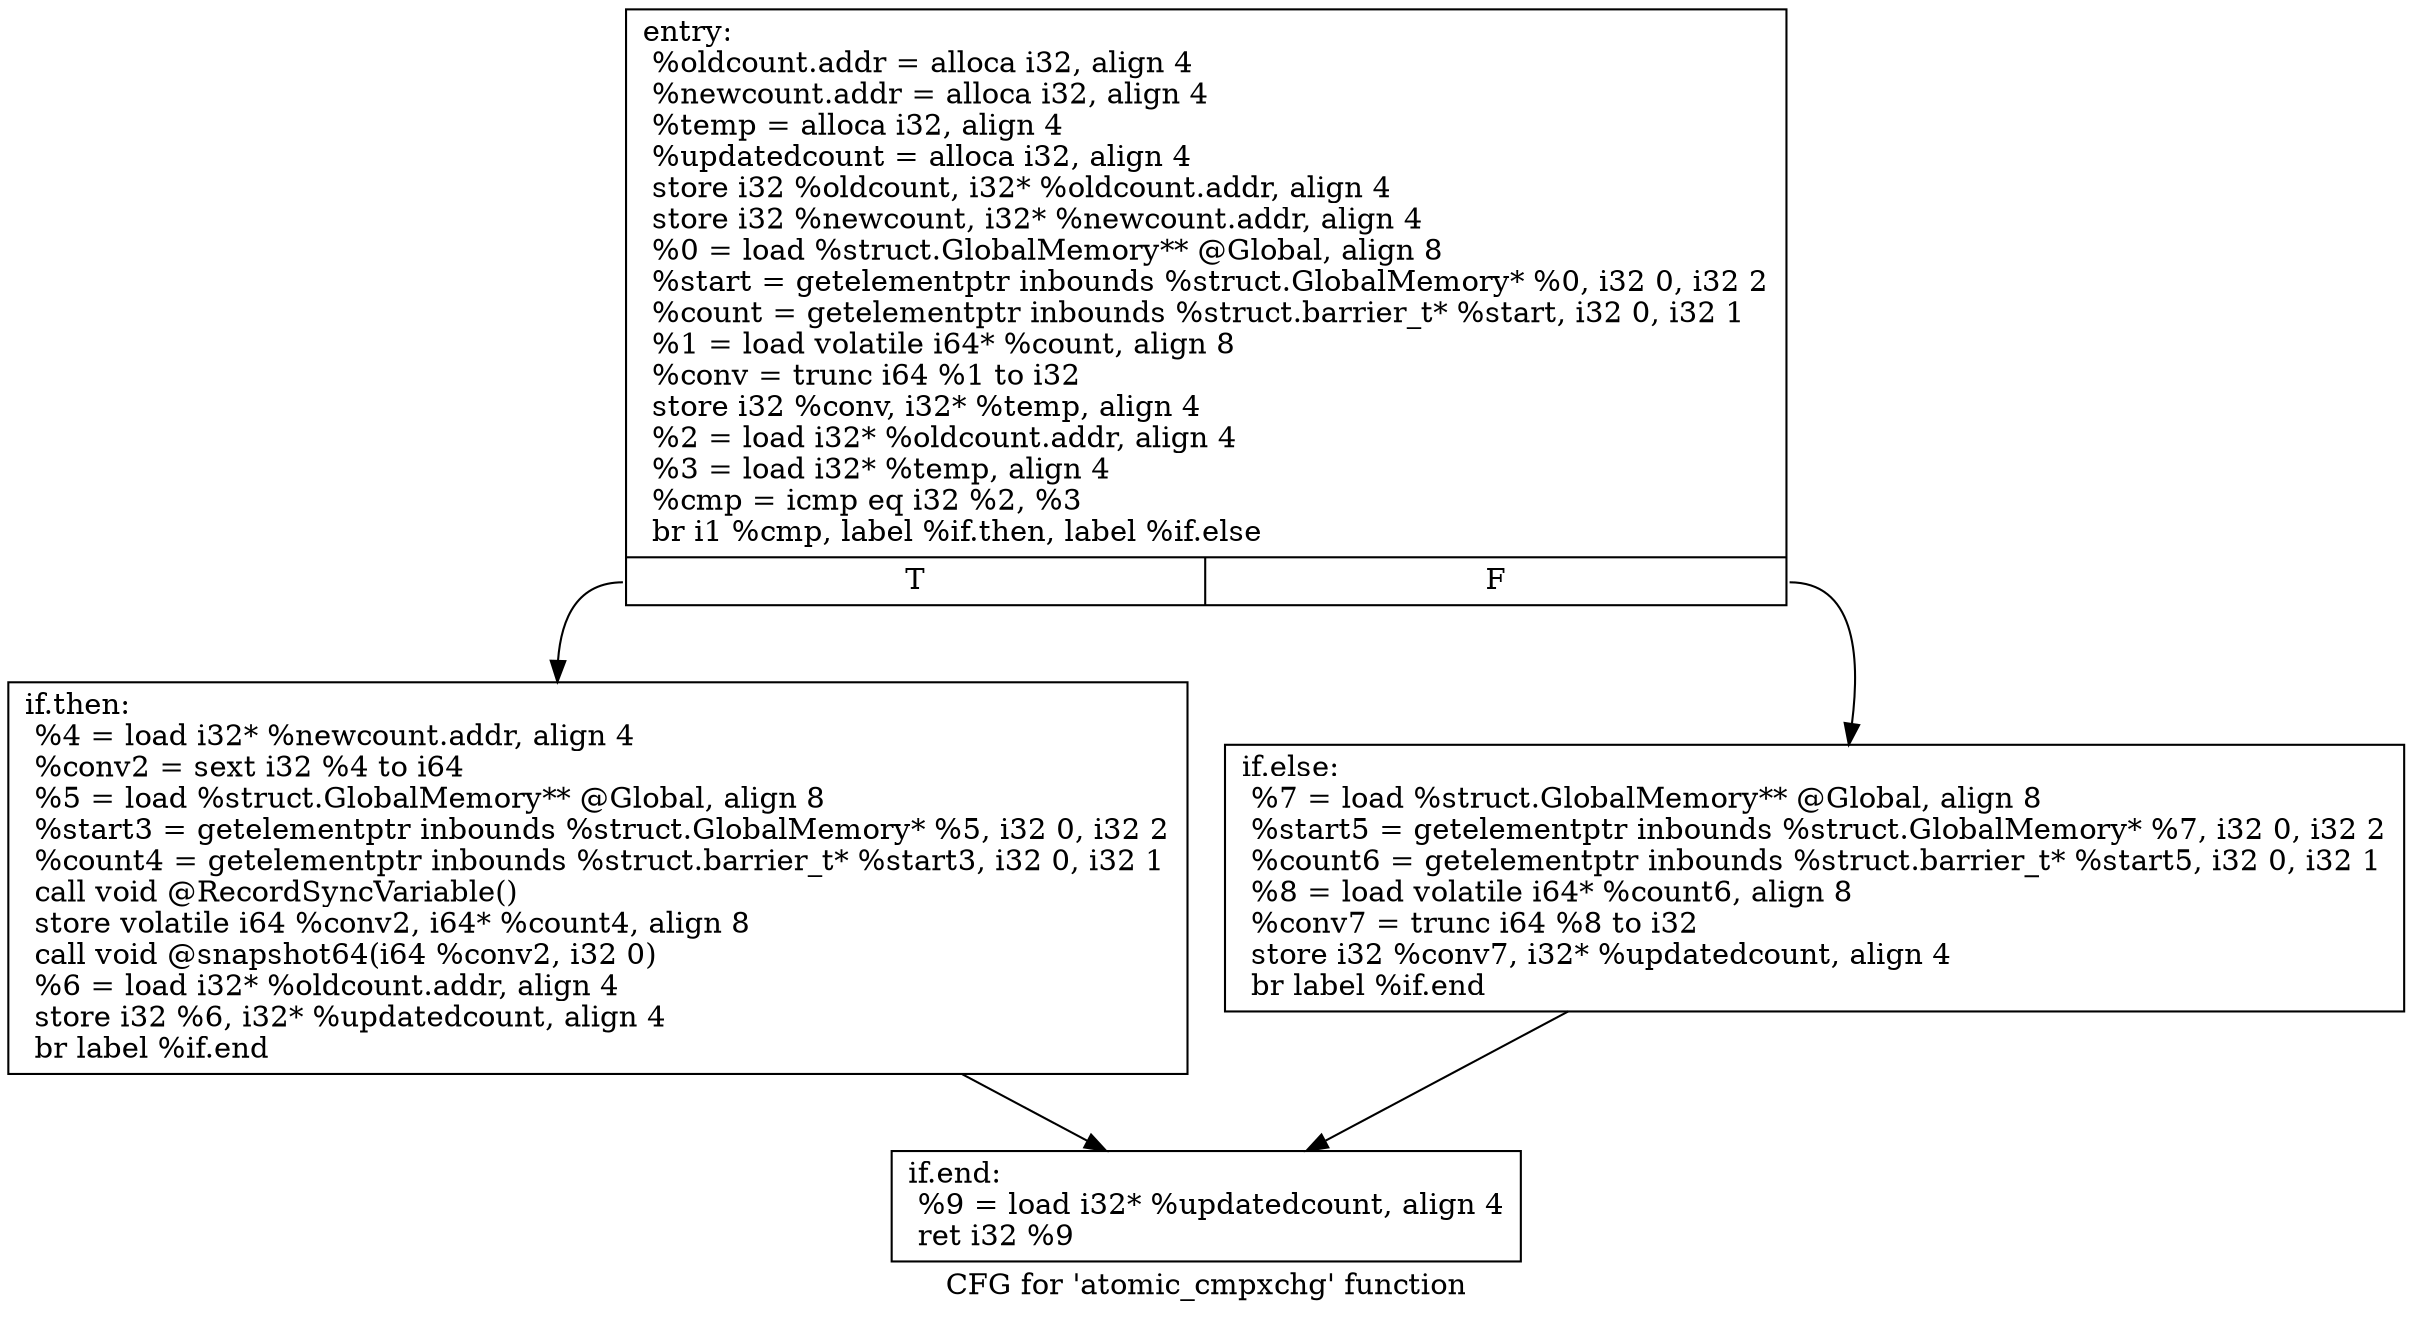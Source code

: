 digraph "CFG for 'atomic_cmpxchg' function" {
	label="CFG for 'atomic_cmpxchg' function";

	Node0x43b7b80 [shape=record,label="{entry:\l  %oldcount.addr = alloca i32, align 4\l  %newcount.addr = alloca i32, align 4\l  %temp = alloca i32, align 4\l  %updatedcount = alloca i32, align 4\l  store i32 %oldcount, i32* %oldcount.addr, align 4\l  store i32 %newcount, i32* %newcount.addr, align 4\l  %0 = load %struct.GlobalMemory** @Global, align 8\l  %start = getelementptr inbounds %struct.GlobalMemory* %0, i32 0, i32 2\l  %count = getelementptr inbounds %struct.barrier_t* %start, i32 0, i32 1\l  %1 = load volatile i64* %count, align 8\l  %conv = trunc i64 %1 to i32\l  store i32 %conv, i32* %temp, align 4\l  %2 = load i32* %oldcount.addr, align 4\l  %3 = load i32* %temp, align 4\l  %cmp = icmp eq i32 %2, %3\l  br i1 %cmp, label %if.then, label %if.else\l|{<s0>T|<s1>F}}"];
	Node0x43b7b80:s0 -> Node0x43b7bd0;
	Node0x43b7b80:s1 -> Node0x43b7c20;
	Node0x43b7bd0 [shape=record,label="{if.then:                                          \l  %4 = load i32* %newcount.addr, align 4\l  %conv2 = sext i32 %4 to i64\l  %5 = load %struct.GlobalMemory** @Global, align 8\l  %start3 = getelementptr inbounds %struct.GlobalMemory* %5, i32 0, i32 2\l  %count4 = getelementptr inbounds %struct.barrier_t* %start3, i32 0, i32 1\l  call void @RecordSyncVariable()\l  store volatile i64 %conv2, i64* %count4, align 8\l  call void @snapshot64(i64 %conv2, i32 0)\l  %6 = load i32* %oldcount.addr, align 4\l  store i32 %6, i32* %updatedcount, align 4\l  br label %if.end\l}"];
	Node0x43b7bd0 -> Node0x43b8070;
	Node0x43b7c20 [shape=record,label="{if.else:                                          \l  %7 = load %struct.GlobalMemory** @Global, align 8\l  %start5 = getelementptr inbounds %struct.GlobalMemory* %7, i32 0, i32 2\l  %count6 = getelementptr inbounds %struct.barrier_t* %start5, i32 0, i32 1\l  %8 = load volatile i64* %count6, align 8\l  %conv7 = trunc i64 %8 to i32\l  store i32 %conv7, i32* %updatedcount, align 4\l  br label %if.end\l}"];
	Node0x43b7c20 -> Node0x43b8070;
	Node0x43b8070 [shape=record,label="{if.end:                                           \l  %9 = load i32* %updatedcount, align 4\l  ret i32 %9\l}"];
}

